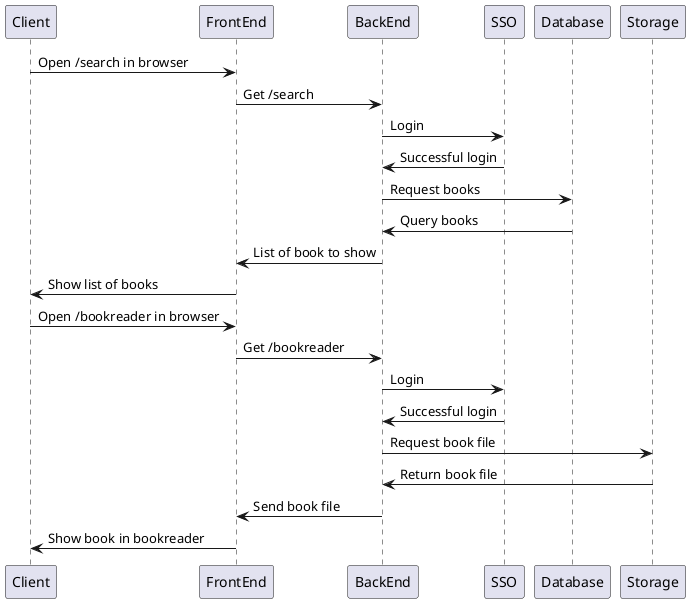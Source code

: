 @startuml dynamic

participant Client
participant FrontEnd
participant BackEnd
participant SSO
participant Database

Client -> FrontEnd : Open /search in browser
FrontEnd -> BackEnd : Get /search
BackEnd -> SSO : Login
SSO -> BackEnd : Successful login
BackEnd -> Database : Request books
Database -> BackEnd : Query books
BackEnd -> FrontEnd : List of book to show
FrontEnd -> Client : Show list of books

Client -> FrontEnd : Open /bookreader in browser
FrontEnd -> BackEnd : Get /bookreader
BackEnd -> SSO : Login
SSO -> BackEnd : Successful login
BackEnd -> Storage : Request book file
Storage -> BackEnd : Return book file
BackEnd -> FrontEnd : Send book file
FrontEnd -> Client : Show book in bookreader

@enduml
